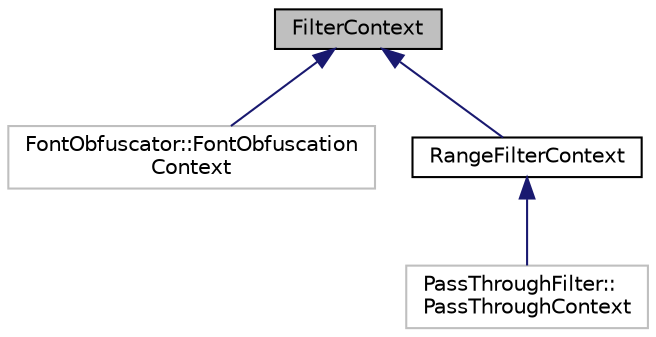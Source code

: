 digraph "FilterContext"
{
  edge [fontname="Helvetica",fontsize="10",labelfontname="Helvetica",labelfontsize="10"];
  node [fontname="Helvetica",fontsize="10",shape=record];
  Node1 [label="FilterContext",height=0.2,width=0.4,color="black", fillcolor="grey75", style="filled" fontcolor="black"];
  Node1 -> Node2 [dir="back",color="midnightblue",fontsize="10",style="solid",fontname="Helvetica"];
  Node2 [label="FontObfuscator::FontObfuscation\lContext",height=0.2,width=0.4,color="grey75", fillcolor="white", style="filled"];
  Node1 -> Node3 [dir="back",color="midnightblue",fontsize="10",style="solid",fontname="Helvetica"];
  Node3 [label="RangeFilterContext",height=0.2,width=0.4,color="black", fillcolor="white", style="filled",URL="$class_range_filter_context.xhtml"];
  Node3 -> Node4 [dir="back",color="midnightblue",fontsize="10",style="solid",fontname="Helvetica"];
  Node4 [label="PassThroughFilter::\lPassThroughContext",height=0.2,width=0.4,color="grey75", fillcolor="white", style="filled"];
}
